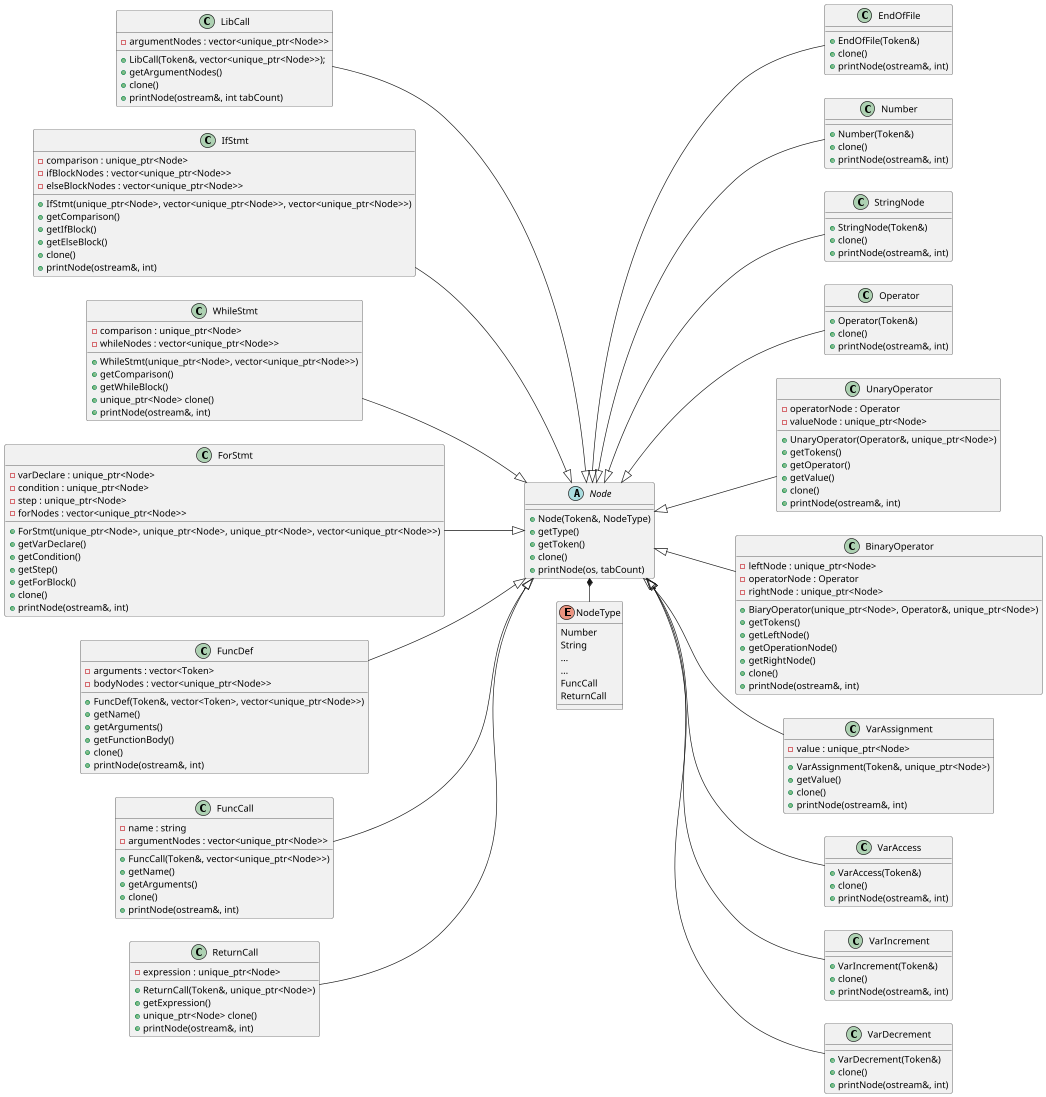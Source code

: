 @startuml ParserUML
scale 2/3
left to right direction

enum NodeType {
    Number
    String
    ...
    ...
    FuncCall
    ReturnCall
}

abstract class Node {
    + Node(Token&, NodeType)
    + getType()
    + getToken()
    + clone()
    + printNode(os, tabCount)
}

class EndOfFile {
    + EndOfFile(Token&)
    + clone()
    + printNode(ostream&, int)
}

class Number {
    + Number(Token&)
    + clone()
    + printNode(ostream&, int)
}

class StringNode {
    + StringNode(Token&)
    + clone()
    + printNode(ostream&, int)
}

class Operator {
    + Operator(Token&)
    + clone()
    + printNode(ostream&, int)
}

class UnaryOperator {
    + UnaryOperator(Operator&, unique_ptr<Node>)
    + getTokens()
    + getOperator()
    + getValue()
    + clone()
    + printNode(ostream&, int)
    - operatorNode : Operator
    - valueNode : unique_ptr<Node>
}

class BinaryOperator {
    + BiaryOperator(unique_ptr<Node>, Operator&, unique_ptr<Node>)
    + getTokens()
    + getLeftNode()
    + getOperationNode()
    + getRightNode()
    + clone()
    + printNode(ostream&, int)
    - leftNode : unique_ptr<Node>
    - operatorNode : Operator
    - rightNode : unique_ptr<Node>
}

class VarAssignment {
    + VarAssignment(Token&, unique_ptr<Node>)
    + getValue()
    + clone()
    + printNode(ostream&, int)
    - value : unique_ptr<Node>
}

class VarAccess {
    + VarAccess(Token&)
    + clone()
    + printNode(ostream&, int)
}

class VarIncrement{
    + VarIncrement(Token&)
    + clone()
    + printNode(ostream&, int)
}

class VarDecrement{
    + VarDecrement(Token&)
    + clone()
    + printNode(ostream&, int)
}

class LibCall{
    + LibCall(Token&, vector<unique_ptr<Node>>);
    + getArgumentNodes()
    + clone()
    + printNode(ostream&, int tabCount)
    - argumentNodes : vector<unique_ptr<Node>>
}

class IfStmt{
    + IfStmt(unique_ptr<Node>, vector<unique_ptr<Node>>, vector<unique_ptr<Node>>)
    + getComparison()
    + getIfBlock()
    + getElseBlock()
    + clone()
    + printNode(ostream&, int)
    - comparison : unique_ptr<Node> 
    - ifBlockNodes : vector<unique_ptr<Node>>
    - elseBlockNodes : vector<unique_ptr<Node>>
}

class WhileStmt{
    + WhileStmt(unique_ptr<Node>, vector<unique_ptr<Node>>)
    + getComparison()
    + getWhileBlock()
    + unique_ptr<Node> clone()
    + printNode(ostream&, int)
    - comparison : unique_ptr<Node>
    - whileNodes : vector<unique_ptr<Node>>
}

class ForStmt{
    + ForStmt(unique_ptr<Node>, unique_ptr<Node>, unique_ptr<Node>, vector<unique_ptr<Node>>)
    + getVarDeclare()
    + getCondition()
    + getStep()
    + getForBlock()
    + clone()
    + printNode(ostream&, int)
    - varDeclare : unique_ptr<Node>
    - condition : unique_ptr<Node>
    - step : unique_ptr<Node>
    - forNodes : vector<unique_ptr<Node>>
}

class FuncDef{
    + FuncDef(Token&, vector<Token>, vector<unique_ptr<Node>>)
    + getName()
    + getArguments()
    + getFunctionBody()
    + clone()
    + printNode(ostream&, int)
    - arguments : vector<Token>
    - bodyNodes : vector<unique_ptr<Node>>
}

class FuncCall{
    + FuncCall(Token&, vector<unique_ptr<Node>>)
    + getName()
    + getArguments()
    + clone()
    + printNode(ostream&, int)
    - name : string
    - argumentNodes : vector<unique_ptr<Node>>
}

class ReturnCall {
    + ReturnCall(Token&, unique_ptr<Node>)
    + getExpression()
    + unique_ptr<Node> clone()
    + printNode(ostream&, int)
    - expression : unique_ptr<Node>
}

Node <|--- EndOfFile
Node <|--- Number
Node <|--- StringNode
Node <|--- Operator
Node <|--- UnaryOperator
Node <|--- BinaryOperator
Node <|--- VarAssignment
Node <|--- VarAccess
Node <|--- VarIncrement
Node <|--- VarDecrement
LibCall ---|> Node
IfStmt ---|> Node
WhileStmt ---|> Node
ForStmt ---|> Node
FuncDef ---|> Node
FuncCall ---|> Node
ReturnCall ---|> Node


Node *- NodeType

@enduml